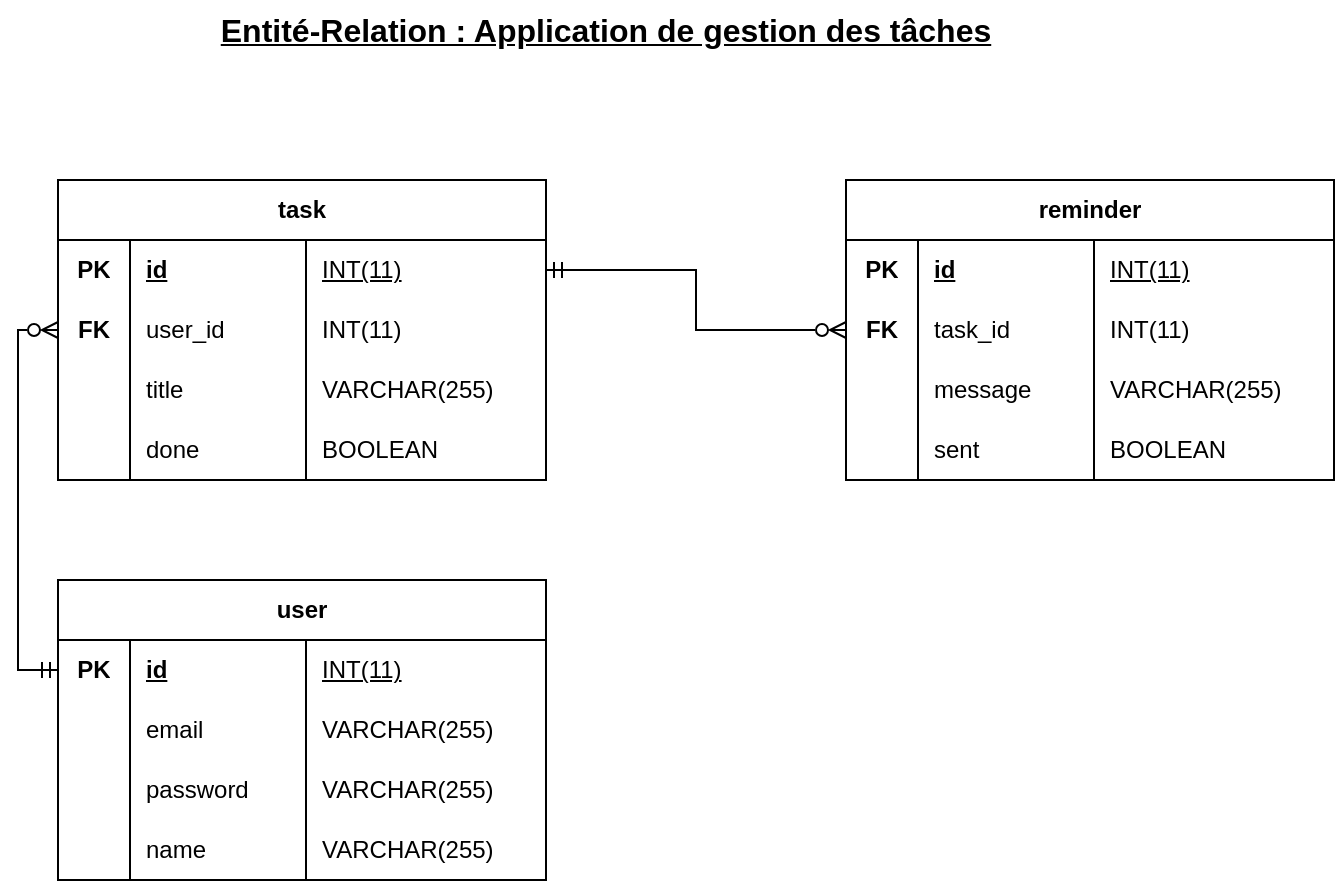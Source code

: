 <mxfile version="26.0.4">
  <diagram name="Page-1" id="zjeqSe3eb-dWikATNiz7">
    <mxGraphModel dx="1306" dy="834" grid="1" gridSize="10" guides="1" tooltips="1" connect="1" arrows="1" fold="1" page="1" pageScale="1" pageWidth="827" pageHeight="1169" math="0" shadow="0">
      <root>
        <mxCell id="0" />
        <mxCell id="1" parent="0" />
        <mxCell id="cdN39StQ6VvH2uR7uVxo-1" value="&lt;b&gt;&lt;font style=&quot;font-size: 16px;&quot;&gt;&lt;u&gt;Entité-Relation : Application de gestion des tâches&lt;/u&gt;&lt;/font&gt;&lt;/b&gt;" style="text;html=1;align=center;verticalAlign=middle;whiteSpace=wrap;rounded=0;" parent="1" vertex="1">
          <mxGeometry x="350" y="30" width="400" height="30" as="geometry" />
        </mxCell>
        <mxCell id="cdN39StQ6VvH2uR7uVxo-2" value="task" style="shape=table;startSize=30;container=1;collapsible=1;childLayout=tableLayout;fixedRows=1;rowLines=0;fontStyle=1;align=center;resizeLast=1;html=1;whiteSpace=wrap;" parent="1" vertex="1">
          <mxGeometry x="276" y="120" width="244" height="150" as="geometry" />
        </mxCell>
        <mxCell id="cdN39StQ6VvH2uR7uVxo-3" value="" style="shape=tableRow;horizontal=0;startSize=0;swimlaneHead=0;swimlaneBody=0;fillColor=none;collapsible=0;dropTarget=0;points=[[0,0.5],[1,0.5]];portConstraint=eastwest;top=0;left=0;right=0;bottom=0;html=1;" parent="cdN39StQ6VvH2uR7uVxo-2" vertex="1">
          <mxGeometry y="30" width="244" height="30" as="geometry" />
        </mxCell>
        <mxCell id="cdN39StQ6VvH2uR7uVxo-4" value="PK" style="shape=partialRectangle;connectable=0;fillColor=none;top=0;left=0;bottom=0;right=0;fontStyle=1;overflow=hidden;html=1;whiteSpace=wrap;" parent="cdN39StQ6VvH2uR7uVxo-3" vertex="1">
          <mxGeometry width="36" height="30" as="geometry">
            <mxRectangle width="36" height="30" as="alternateBounds" />
          </mxGeometry>
        </mxCell>
        <mxCell id="cdN39StQ6VvH2uR7uVxo-5" value="id" style="shape=partialRectangle;connectable=0;fillColor=none;top=0;left=0;bottom=0;right=0;align=left;spacingLeft=6;fontStyle=5;overflow=hidden;html=1;whiteSpace=wrap;" parent="cdN39StQ6VvH2uR7uVxo-3" vertex="1">
          <mxGeometry x="36" width="88" height="30" as="geometry">
            <mxRectangle width="88" height="30" as="alternateBounds" />
          </mxGeometry>
        </mxCell>
        <mxCell id="cdN39StQ6VvH2uR7uVxo-15" value="&lt;span style=&quot;font-weight: 400;&quot;&gt;INT(11)&lt;/span&gt;" style="shape=partialRectangle;connectable=0;fillColor=none;top=0;left=0;bottom=0;right=0;align=left;spacingLeft=6;fontStyle=5;overflow=hidden;html=1;whiteSpace=wrap;" parent="cdN39StQ6VvH2uR7uVxo-3" vertex="1">
          <mxGeometry x="124" width="120" height="30" as="geometry">
            <mxRectangle width="120" height="30" as="alternateBounds" />
          </mxGeometry>
        </mxCell>
        <mxCell id="HjYWSS9OUYEdYJyUi6DI-25" style="shape=tableRow;horizontal=0;startSize=0;swimlaneHead=0;swimlaneBody=0;fillColor=none;collapsible=0;dropTarget=0;points=[[0,0.5],[1,0.5]];portConstraint=eastwest;top=0;left=0;right=0;bottom=0;html=1;" parent="cdN39StQ6VvH2uR7uVxo-2" vertex="1">
          <mxGeometry y="60" width="244" height="30" as="geometry" />
        </mxCell>
        <mxCell id="HjYWSS9OUYEdYJyUi6DI-26" value="&lt;b&gt;FK&lt;/b&gt;" style="shape=partialRectangle;connectable=0;fillColor=none;top=0;left=0;bottom=0;right=0;editable=1;overflow=hidden;html=1;whiteSpace=wrap;" parent="HjYWSS9OUYEdYJyUi6DI-25" vertex="1">
          <mxGeometry width="36" height="30" as="geometry">
            <mxRectangle width="36" height="30" as="alternateBounds" />
          </mxGeometry>
        </mxCell>
        <mxCell id="HjYWSS9OUYEdYJyUi6DI-27" value="user_id" style="shape=partialRectangle;connectable=0;fillColor=none;top=0;left=0;bottom=0;right=0;align=left;spacingLeft=6;overflow=hidden;html=1;whiteSpace=wrap;" parent="HjYWSS9OUYEdYJyUi6DI-25" vertex="1">
          <mxGeometry x="36" width="88" height="30" as="geometry">
            <mxRectangle width="88" height="30" as="alternateBounds" />
          </mxGeometry>
        </mxCell>
        <mxCell id="HjYWSS9OUYEdYJyUi6DI-28" value="INT(11)" style="shape=partialRectangle;connectable=0;fillColor=none;top=0;left=0;bottom=0;right=0;align=left;spacingLeft=6;overflow=hidden;html=1;whiteSpace=wrap;" parent="HjYWSS9OUYEdYJyUi6DI-25" vertex="1">
          <mxGeometry x="124" width="120" height="30" as="geometry">
            <mxRectangle width="120" height="30" as="alternateBounds" />
          </mxGeometry>
        </mxCell>
        <mxCell id="cdN39StQ6VvH2uR7uVxo-9" value="" style="shape=tableRow;horizontal=0;startSize=0;swimlaneHead=0;swimlaneBody=0;fillColor=none;collapsible=0;dropTarget=0;points=[[0,0.5],[1,0.5]];portConstraint=eastwest;top=0;left=0;right=0;bottom=0;html=1;" parent="cdN39StQ6VvH2uR7uVxo-2" vertex="1">
          <mxGeometry y="90" width="244" height="30" as="geometry" />
        </mxCell>
        <mxCell id="cdN39StQ6VvH2uR7uVxo-10" value="" style="shape=partialRectangle;connectable=0;fillColor=none;top=0;left=0;bottom=0;right=0;editable=1;overflow=hidden;html=1;whiteSpace=wrap;" parent="cdN39StQ6VvH2uR7uVxo-9" vertex="1">
          <mxGeometry width="36" height="30" as="geometry">
            <mxRectangle width="36" height="30" as="alternateBounds" />
          </mxGeometry>
        </mxCell>
        <mxCell id="cdN39StQ6VvH2uR7uVxo-11" value="title" style="shape=partialRectangle;connectable=0;fillColor=none;top=0;left=0;bottom=0;right=0;align=left;spacingLeft=6;overflow=hidden;html=1;whiteSpace=wrap;" parent="cdN39StQ6VvH2uR7uVxo-9" vertex="1">
          <mxGeometry x="36" width="88" height="30" as="geometry">
            <mxRectangle width="88" height="30" as="alternateBounds" />
          </mxGeometry>
        </mxCell>
        <mxCell id="cdN39StQ6VvH2uR7uVxo-17" value="VARCHAR(255)" style="shape=partialRectangle;connectable=0;fillColor=none;top=0;left=0;bottom=0;right=0;align=left;spacingLeft=6;overflow=hidden;html=1;whiteSpace=wrap;" parent="cdN39StQ6VvH2uR7uVxo-9" vertex="1">
          <mxGeometry x="124" width="120" height="30" as="geometry">
            <mxRectangle width="120" height="30" as="alternateBounds" />
          </mxGeometry>
        </mxCell>
        <mxCell id="cdN39StQ6VvH2uR7uVxo-12" value="" style="shape=tableRow;horizontal=0;startSize=0;swimlaneHead=0;swimlaneBody=0;fillColor=none;collapsible=0;dropTarget=0;points=[[0,0.5],[1,0.5]];portConstraint=eastwest;top=0;left=0;right=0;bottom=0;html=1;" parent="cdN39StQ6VvH2uR7uVxo-2" vertex="1">
          <mxGeometry y="120" width="244" height="30" as="geometry" />
        </mxCell>
        <mxCell id="cdN39StQ6VvH2uR7uVxo-13" value="" style="shape=partialRectangle;connectable=0;fillColor=none;top=0;left=0;bottom=0;right=0;editable=1;overflow=hidden;html=1;whiteSpace=wrap;" parent="cdN39StQ6VvH2uR7uVxo-12" vertex="1">
          <mxGeometry width="36" height="30" as="geometry">
            <mxRectangle width="36" height="30" as="alternateBounds" />
          </mxGeometry>
        </mxCell>
        <mxCell id="cdN39StQ6VvH2uR7uVxo-14" value="done" style="shape=partialRectangle;connectable=0;fillColor=none;top=0;left=0;bottom=0;right=0;align=left;spacingLeft=6;overflow=hidden;html=1;whiteSpace=wrap;" parent="cdN39StQ6VvH2uR7uVxo-12" vertex="1">
          <mxGeometry x="36" width="88" height="30" as="geometry">
            <mxRectangle width="88" height="30" as="alternateBounds" />
          </mxGeometry>
        </mxCell>
        <mxCell id="cdN39StQ6VvH2uR7uVxo-18" value="BOOLEAN" style="shape=partialRectangle;connectable=0;fillColor=none;top=0;left=0;bottom=0;right=0;align=left;spacingLeft=6;overflow=hidden;html=1;whiteSpace=wrap;" parent="cdN39StQ6VvH2uR7uVxo-12" vertex="1">
          <mxGeometry x="124" width="120" height="30" as="geometry">
            <mxRectangle width="120" height="30" as="alternateBounds" />
          </mxGeometry>
        </mxCell>
        <mxCell id="HjYWSS9OUYEdYJyUi6DI-1" value="user" style="shape=table;startSize=30;container=1;collapsible=1;childLayout=tableLayout;fixedRows=1;rowLines=0;fontStyle=1;align=center;resizeLast=1;html=1;whiteSpace=wrap;" parent="1" vertex="1">
          <mxGeometry x="276" y="320" width="244" height="150" as="geometry" />
        </mxCell>
        <mxCell id="HjYWSS9OUYEdYJyUi6DI-2" value="" style="shape=tableRow;horizontal=0;startSize=0;swimlaneHead=0;swimlaneBody=0;fillColor=none;collapsible=0;dropTarget=0;points=[[0,0.5],[1,0.5]];portConstraint=eastwest;top=0;left=0;right=0;bottom=0;html=1;" parent="HjYWSS9OUYEdYJyUi6DI-1" vertex="1">
          <mxGeometry y="30" width="244" height="30" as="geometry" />
        </mxCell>
        <mxCell id="HjYWSS9OUYEdYJyUi6DI-3" value="PK" style="shape=partialRectangle;connectable=0;fillColor=none;top=0;left=0;bottom=0;right=0;fontStyle=1;overflow=hidden;html=1;whiteSpace=wrap;" parent="HjYWSS9OUYEdYJyUi6DI-2" vertex="1">
          <mxGeometry width="36" height="30" as="geometry">
            <mxRectangle width="36" height="30" as="alternateBounds" />
          </mxGeometry>
        </mxCell>
        <mxCell id="HjYWSS9OUYEdYJyUi6DI-4" value="id" style="shape=partialRectangle;connectable=0;fillColor=none;top=0;left=0;bottom=0;right=0;align=left;spacingLeft=6;fontStyle=5;overflow=hidden;html=1;whiteSpace=wrap;" parent="HjYWSS9OUYEdYJyUi6DI-2" vertex="1">
          <mxGeometry x="36" width="88" height="30" as="geometry">
            <mxRectangle width="88" height="30" as="alternateBounds" />
          </mxGeometry>
        </mxCell>
        <mxCell id="HjYWSS9OUYEdYJyUi6DI-5" value="&lt;span style=&quot;font-weight: 400;&quot;&gt;INT(11)&lt;/span&gt;" style="shape=partialRectangle;connectable=0;fillColor=none;top=0;left=0;bottom=0;right=0;align=left;spacingLeft=6;fontStyle=5;overflow=hidden;html=1;whiteSpace=wrap;" parent="HjYWSS9OUYEdYJyUi6DI-2" vertex="1">
          <mxGeometry x="124" width="120" height="30" as="geometry">
            <mxRectangle width="120" height="30" as="alternateBounds" />
          </mxGeometry>
        </mxCell>
        <mxCell id="HjYWSS9OUYEdYJyUi6DI-6" value="" style="shape=tableRow;horizontal=0;startSize=0;swimlaneHead=0;swimlaneBody=0;fillColor=none;collapsible=0;dropTarget=0;points=[[0,0.5],[1,0.5]];portConstraint=eastwest;top=0;left=0;right=0;bottom=0;html=1;" parent="HjYWSS9OUYEdYJyUi6DI-1" vertex="1">
          <mxGeometry y="60" width="244" height="30" as="geometry" />
        </mxCell>
        <mxCell id="HjYWSS9OUYEdYJyUi6DI-7" value="" style="shape=partialRectangle;connectable=0;fillColor=none;top=0;left=0;bottom=0;right=0;editable=1;overflow=hidden;html=1;whiteSpace=wrap;" parent="HjYWSS9OUYEdYJyUi6DI-6" vertex="1">
          <mxGeometry width="36" height="30" as="geometry">
            <mxRectangle width="36" height="30" as="alternateBounds" />
          </mxGeometry>
        </mxCell>
        <mxCell id="HjYWSS9OUYEdYJyUi6DI-8" value="email" style="shape=partialRectangle;connectable=0;fillColor=none;top=0;left=0;bottom=0;right=0;align=left;spacingLeft=6;overflow=hidden;html=1;whiteSpace=wrap;" parent="HjYWSS9OUYEdYJyUi6DI-6" vertex="1">
          <mxGeometry x="36" width="88" height="30" as="geometry">
            <mxRectangle width="88" height="30" as="alternateBounds" />
          </mxGeometry>
        </mxCell>
        <mxCell id="HjYWSS9OUYEdYJyUi6DI-9" value="VARCHAR(255)" style="shape=partialRectangle;connectable=0;fillColor=none;top=0;left=0;bottom=0;right=0;align=left;spacingLeft=6;overflow=hidden;html=1;whiteSpace=wrap;" parent="HjYWSS9OUYEdYJyUi6DI-6" vertex="1">
          <mxGeometry x="124" width="120" height="30" as="geometry">
            <mxRectangle width="120" height="30" as="alternateBounds" />
          </mxGeometry>
        </mxCell>
        <mxCell id="HjYWSS9OUYEdYJyUi6DI-10" value="" style="shape=tableRow;horizontal=0;startSize=0;swimlaneHead=0;swimlaneBody=0;fillColor=none;collapsible=0;dropTarget=0;points=[[0,0.5],[1,0.5]];portConstraint=eastwest;top=0;left=0;right=0;bottom=0;html=1;" parent="HjYWSS9OUYEdYJyUi6DI-1" vertex="1">
          <mxGeometry y="90" width="244" height="30" as="geometry" />
        </mxCell>
        <mxCell id="HjYWSS9OUYEdYJyUi6DI-11" value="" style="shape=partialRectangle;connectable=0;fillColor=none;top=0;left=0;bottom=0;right=0;editable=1;overflow=hidden;html=1;whiteSpace=wrap;" parent="HjYWSS9OUYEdYJyUi6DI-10" vertex="1">
          <mxGeometry width="36" height="30" as="geometry">
            <mxRectangle width="36" height="30" as="alternateBounds" />
          </mxGeometry>
        </mxCell>
        <mxCell id="HjYWSS9OUYEdYJyUi6DI-12" value="password" style="shape=partialRectangle;connectable=0;fillColor=none;top=0;left=0;bottom=0;right=0;align=left;spacingLeft=6;overflow=hidden;html=1;whiteSpace=wrap;" parent="HjYWSS9OUYEdYJyUi6DI-10" vertex="1">
          <mxGeometry x="36" width="88" height="30" as="geometry">
            <mxRectangle width="88" height="30" as="alternateBounds" />
          </mxGeometry>
        </mxCell>
        <mxCell id="HjYWSS9OUYEdYJyUi6DI-13" value="VARCHAR(255)" style="shape=partialRectangle;connectable=0;fillColor=none;top=0;left=0;bottom=0;right=0;align=left;spacingLeft=6;overflow=hidden;html=1;whiteSpace=wrap;" parent="HjYWSS9OUYEdYJyUi6DI-10" vertex="1">
          <mxGeometry x="124" width="120" height="30" as="geometry">
            <mxRectangle width="120" height="30" as="alternateBounds" />
          </mxGeometry>
        </mxCell>
        <mxCell id="HjYWSS9OUYEdYJyUi6DI-14" style="shape=tableRow;horizontal=0;startSize=0;swimlaneHead=0;swimlaneBody=0;fillColor=none;collapsible=0;dropTarget=0;points=[[0,0.5],[1,0.5]];portConstraint=eastwest;top=0;left=0;right=0;bottom=0;html=1;" parent="HjYWSS9OUYEdYJyUi6DI-1" vertex="1">
          <mxGeometry y="120" width="244" height="30" as="geometry" />
        </mxCell>
        <mxCell id="HjYWSS9OUYEdYJyUi6DI-15" style="shape=partialRectangle;connectable=0;fillColor=none;top=0;left=0;bottom=0;right=0;editable=1;overflow=hidden;html=1;whiteSpace=wrap;" parent="HjYWSS9OUYEdYJyUi6DI-14" vertex="1">
          <mxGeometry width="36" height="30" as="geometry">
            <mxRectangle width="36" height="30" as="alternateBounds" />
          </mxGeometry>
        </mxCell>
        <mxCell id="HjYWSS9OUYEdYJyUi6DI-16" value="name" style="shape=partialRectangle;connectable=0;fillColor=none;top=0;left=0;bottom=0;right=0;align=left;spacingLeft=6;overflow=hidden;html=1;whiteSpace=wrap;" parent="HjYWSS9OUYEdYJyUi6DI-14" vertex="1">
          <mxGeometry x="36" width="88" height="30" as="geometry">
            <mxRectangle width="88" height="30" as="alternateBounds" />
          </mxGeometry>
        </mxCell>
        <mxCell id="HjYWSS9OUYEdYJyUi6DI-17" value="VARCHAR(255)" style="shape=partialRectangle;connectable=0;fillColor=none;top=0;left=0;bottom=0;right=0;align=left;spacingLeft=6;overflow=hidden;html=1;whiteSpace=wrap;" parent="HjYWSS9OUYEdYJyUi6DI-14" vertex="1">
          <mxGeometry x="124" width="120" height="30" as="geometry">
            <mxRectangle width="120" height="30" as="alternateBounds" />
          </mxGeometry>
        </mxCell>
        <mxCell id="HjYWSS9OUYEdYJyUi6DI-29" style="edgeStyle=orthogonalEdgeStyle;rounded=0;orthogonalLoop=1;jettySize=auto;html=1;entryX=0;entryY=0.5;entryDx=0;entryDy=0;endArrow=ERzeroToMany;endFill=0;startArrow=ERmandOne;startFill=0;" parent="1" source="HjYWSS9OUYEdYJyUi6DI-2" target="HjYWSS9OUYEdYJyUi6DI-25" edge="1">
          <mxGeometry relative="1" as="geometry" />
        </mxCell>
        <mxCell id="Jn7koseZ8syu-hOb_pDr-1" value="reminder" style="shape=table;startSize=30;container=1;collapsible=1;childLayout=tableLayout;fixedRows=1;rowLines=0;fontStyle=1;align=center;resizeLast=1;html=1;whiteSpace=wrap;" vertex="1" parent="1">
          <mxGeometry x="670" y="120" width="244" height="150" as="geometry" />
        </mxCell>
        <mxCell id="Jn7koseZ8syu-hOb_pDr-2" value="" style="shape=tableRow;horizontal=0;startSize=0;swimlaneHead=0;swimlaneBody=0;fillColor=none;collapsible=0;dropTarget=0;points=[[0,0.5],[1,0.5]];portConstraint=eastwest;top=0;left=0;right=0;bottom=0;html=1;" vertex="1" parent="Jn7koseZ8syu-hOb_pDr-1">
          <mxGeometry y="30" width="244" height="30" as="geometry" />
        </mxCell>
        <mxCell id="Jn7koseZ8syu-hOb_pDr-3" value="PK" style="shape=partialRectangle;connectable=0;fillColor=none;top=0;left=0;bottom=0;right=0;fontStyle=1;overflow=hidden;html=1;whiteSpace=wrap;" vertex="1" parent="Jn7koseZ8syu-hOb_pDr-2">
          <mxGeometry width="36" height="30" as="geometry">
            <mxRectangle width="36" height="30" as="alternateBounds" />
          </mxGeometry>
        </mxCell>
        <mxCell id="Jn7koseZ8syu-hOb_pDr-4" value="id" style="shape=partialRectangle;connectable=0;fillColor=none;top=0;left=0;bottom=0;right=0;align=left;spacingLeft=6;fontStyle=5;overflow=hidden;html=1;whiteSpace=wrap;" vertex="1" parent="Jn7koseZ8syu-hOb_pDr-2">
          <mxGeometry x="36" width="88" height="30" as="geometry">
            <mxRectangle width="88" height="30" as="alternateBounds" />
          </mxGeometry>
        </mxCell>
        <mxCell id="Jn7koseZ8syu-hOb_pDr-5" value="&lt;span style=&quot;font-weight: 400;&quot;&gt;INT(11)&lt;/span&gt;" style="shape=partialRectangle;connectable=0;fillColor=none;top=0;left=0;bottom=0;right=0;align=left;spacingLeft=6;fontStyle=5;overflow=hidden;html=1;whiteSpace=wrap;" vertex="1" parent="Jn7koseZ8syu-hOb_pDr-2">
          <mxGeometry x="124" width="120" height="30" as="geometry">
            <mxRectangle width="120" height="30" as="alternateBounds" />
          </mxGeometry>
        </mxCell>
        <mxCell id="Jn7koseZ8syu-hOb_pDr-6" value="" style="shape=tableRow;horizontal=0;startSize=0;swimlaneHead=0;swimlaneBody=0;fillColor=none;collapsible=0;dropTarget=0;points=[[0,0.5],[1,0.5]];portConstraint=eastwest;top=0;left=0;right=0;bottom=0;html=1;" vertex="1" parent="Jn7koseZ8syu-hOb_pDr-1">
          <mxGeometry y="60" width="244" height="30" as="geometry" />
        </mxCell>
        <mxCell id="Jn7koseZ8syu-hOb_pDr-7" value="&lt;b&gt;FK&lt;/b&gt;" style="shape=partialRectangle;connectable=0;fillColor=none;top=0;left=0;bottom=0;right=0;editable=1;overflow=hidden;html=1;whiteSpace=wrap;" vertex="1" parent="Jn7koseZ8syu-hOb_pDr-6">
          <mxGeometry width="36" height="30" as="geometry">
            <mxRectangle width="36" height="30" as="alternateBounds" />
          </mxGeometry>
        </mxCell>
        <mxCell id="Jn7koseZ8syu-hOb_pDr-8" value="task_id" style="shape=partialRectangle;connectable=0;fillColor=none;top=0;left=0;bottom=0;right=0;align=left;spacingLeft=6;overflow=hidden;html=1;whiteSpace=wrap;" vertex="1" parent="Jn7koseZ8syu-hOb_pDr-6">
          <mxGeometry x="36" width="88" height="30" as="geometry">
            <mxRectangle width="88" height="30" as="alternateBounds" />
          </mxGeometry>
        </mxCell>
        <mxCell id="Jn7koseZ8syu-hOb_pDr-9" value="INT(11)" style="shape=partialRectangle;connectable=0;fillColor=none;top=0;left=0;bottom=0;right=0;align=left;spacingLeft=6;overflow=hidden;html=1;whiteSpace=wrap;" vertex="1" parent="Jn7koseZ8syu-hOb_pDr-6">
          <mxGeometry x="124" width="120" height="30" as="geometry">
            <mxRectangle width="120" height="30" as="alternateBounds" />
          </mxGeometry>
        </mxCell>
        <mxCell id="Jn7koseZ8syu-hOb_pDr-10" value="" style="shape=tableRow;horizontal=0;startSize=0;swimlaneHead=0;swimlaneBody=0;fillColor=none;collapsible=0;dropTarget=0;points=[[0,0.5],[1,0.5]];portConstraint=eastwest;top=0;left=0;right=0;bottom=0;html=1;" vertex="1" parent="Jn7koseZ8syu-hOb_pDr-1">
          <mxGeometry y="90" width="244" height="30" as="geometry" />
        </mxCell>
        <mxCell id="Jn7koseZ8syu-hOb_pDr-11" value="" style="shape=partialRectangle;connectable=0;fillColor=none;top=0;left=0;bottom=0;right=0;editable=1;overflow=hidden;html=1;whiteSpace=wrap;" vertex="1" parent="Jn7koseZ8syu-hOb_pDr-10">
          <mxGeometry width="36" height="30" as="geometry">
            <mxRectangle width="36" height="30" as="alternateBounds" />
          </mxGeometry>
        </mxCell>
        <mxCell id="Jn7koseZ8syu-hOb_pDr-12" value="message" style="shape=partialRectangle;connectable=0;fillColor=none;top=0;left=0;bottom=0;right=0;align=left;spacingLeft=6;overflow=hidden;html=1;whiteSpace=wrap;" vertex="1" parent="Jn7koseZ8syu-hOb_pDr-10">
          <mxGeometry x="36" width="88" height="30" as="geometry">
            <mxRectangle width="88" height="30" as="alternateBounds" />
          </mxGeometry>
        </mxCell>
        <mxCell id="Jn7koseZ8syu-hOb_pDr-13" value="VARCHAR(255)" style="shape=partialRectangle;connectable=0;fillColor=none;top=0;left=0;bottom=0;right=0;align=left;spacingLeft=6;overflow=hidden;html=1;whiteSpace=wrap;" vertex="1" parent="Jn7koseZ8syu-hOb_pDr-10">
          <mxGeometry x="124" width="120" height="30" as="geometry">
            <mxRectangle width="120" height="30" as="alternateBounds" />
          </mxGeometry>
        </mxCell>
        <mxCell id="Jn7koseZ8syu-hOb_pDr-14" style="shape=tableRow;horizontal=0;startSize=0;swimlaneHead=0;swimlaneBody=0;fillColor=none;collapsible=0;dropTarget=0;points=[[0,0.5],[1,0.5]];portConstraint=eastwest;top=0;left=0;right=0;bottom=0;html=1;" vertex="1" parent="Jn7koseZ8syu-hOb_pDr-1">
          <mxGeometry y="120" width="244" height="30" as="geometry" />
        </mxCell>
        <mxCell id="Jn7koseZ8syu-hOb_pDr-15" style="shape=partialRectangle;connectable=0;fillColor=none;top=0;left=0;bottom=0;right=0;editable=1;overflow=hidden;html=1;whiteSpace=wrap;" vertex="1" parent="Jn7koseZ8syu-hOb_pDr-14">
          <mxGeometry width="36" height="30" as="geometry">
            <mxRectangle width="36" height="30" as="alternateBounds" />
          </mxGeometry>
        </mxCell>
        <mxCell id="Jn7koseZ8syu-hOb_pDr-16" value="sent" style="shape=partialRectangle;connectable=0;fillColor=none;top=0;left=0;bottom=0;right=0;align=left;spacingLeft=6;overflow=hidden;html=1;whiteSpace=wrap;" vertex="1" parent="Jn7koseZ8syu-hOb_pDr-14">
          <mxGeometry x="36" width="88" height="30" as="geometry">
            <mxRectangle width="88" height="30" as="alternateBounds" />
          </mxGeometry>
        </mxCell>
        <mxCell id="Jn7koseZ8syu-hOb_pDr-17" value="BOOLEAN" style="shape=partialRectangle;connectable=0;fillColor=none;top=0;left=0;bottom=0;right=0;align=left;spacingLeft=6;overflow=hidden;html=1;whiteSpace=wrap;" vertex="1" parent="Jn7koseZ8syu-hOb_pDr-14">
          <mxGeometry x="124" width="120" height="30" as="geometry">
            <mxRectangle width="120" height="30" as="alternateBounds" />
          </mxGeometry>
        </mxCell>
        <mxCell id="Jn7koseZ8syu-hOb_pDr-18" style="edgeStyle=orthogonalEdgeStyle;rounded=0;orthogonalLoop=1;jettySize=auto;html=1;entryX=0;entryY=0.5;entryDx=0;entryDy=0;endArrow=ERzeroToMany;endFill=0;startArrow=ERmandOne;startFill=0;" edge="1" parent="1" source="cdN39StQ6VvH2uR7uVxo-3" target="Jn7koseZ8syu-hOb_pDr-6">
          <mxGeometry relative="1" as="geometry" />
        </mxCell>
      </root>
    </mxGraphModel>
  </diagram>
</mxfile>
